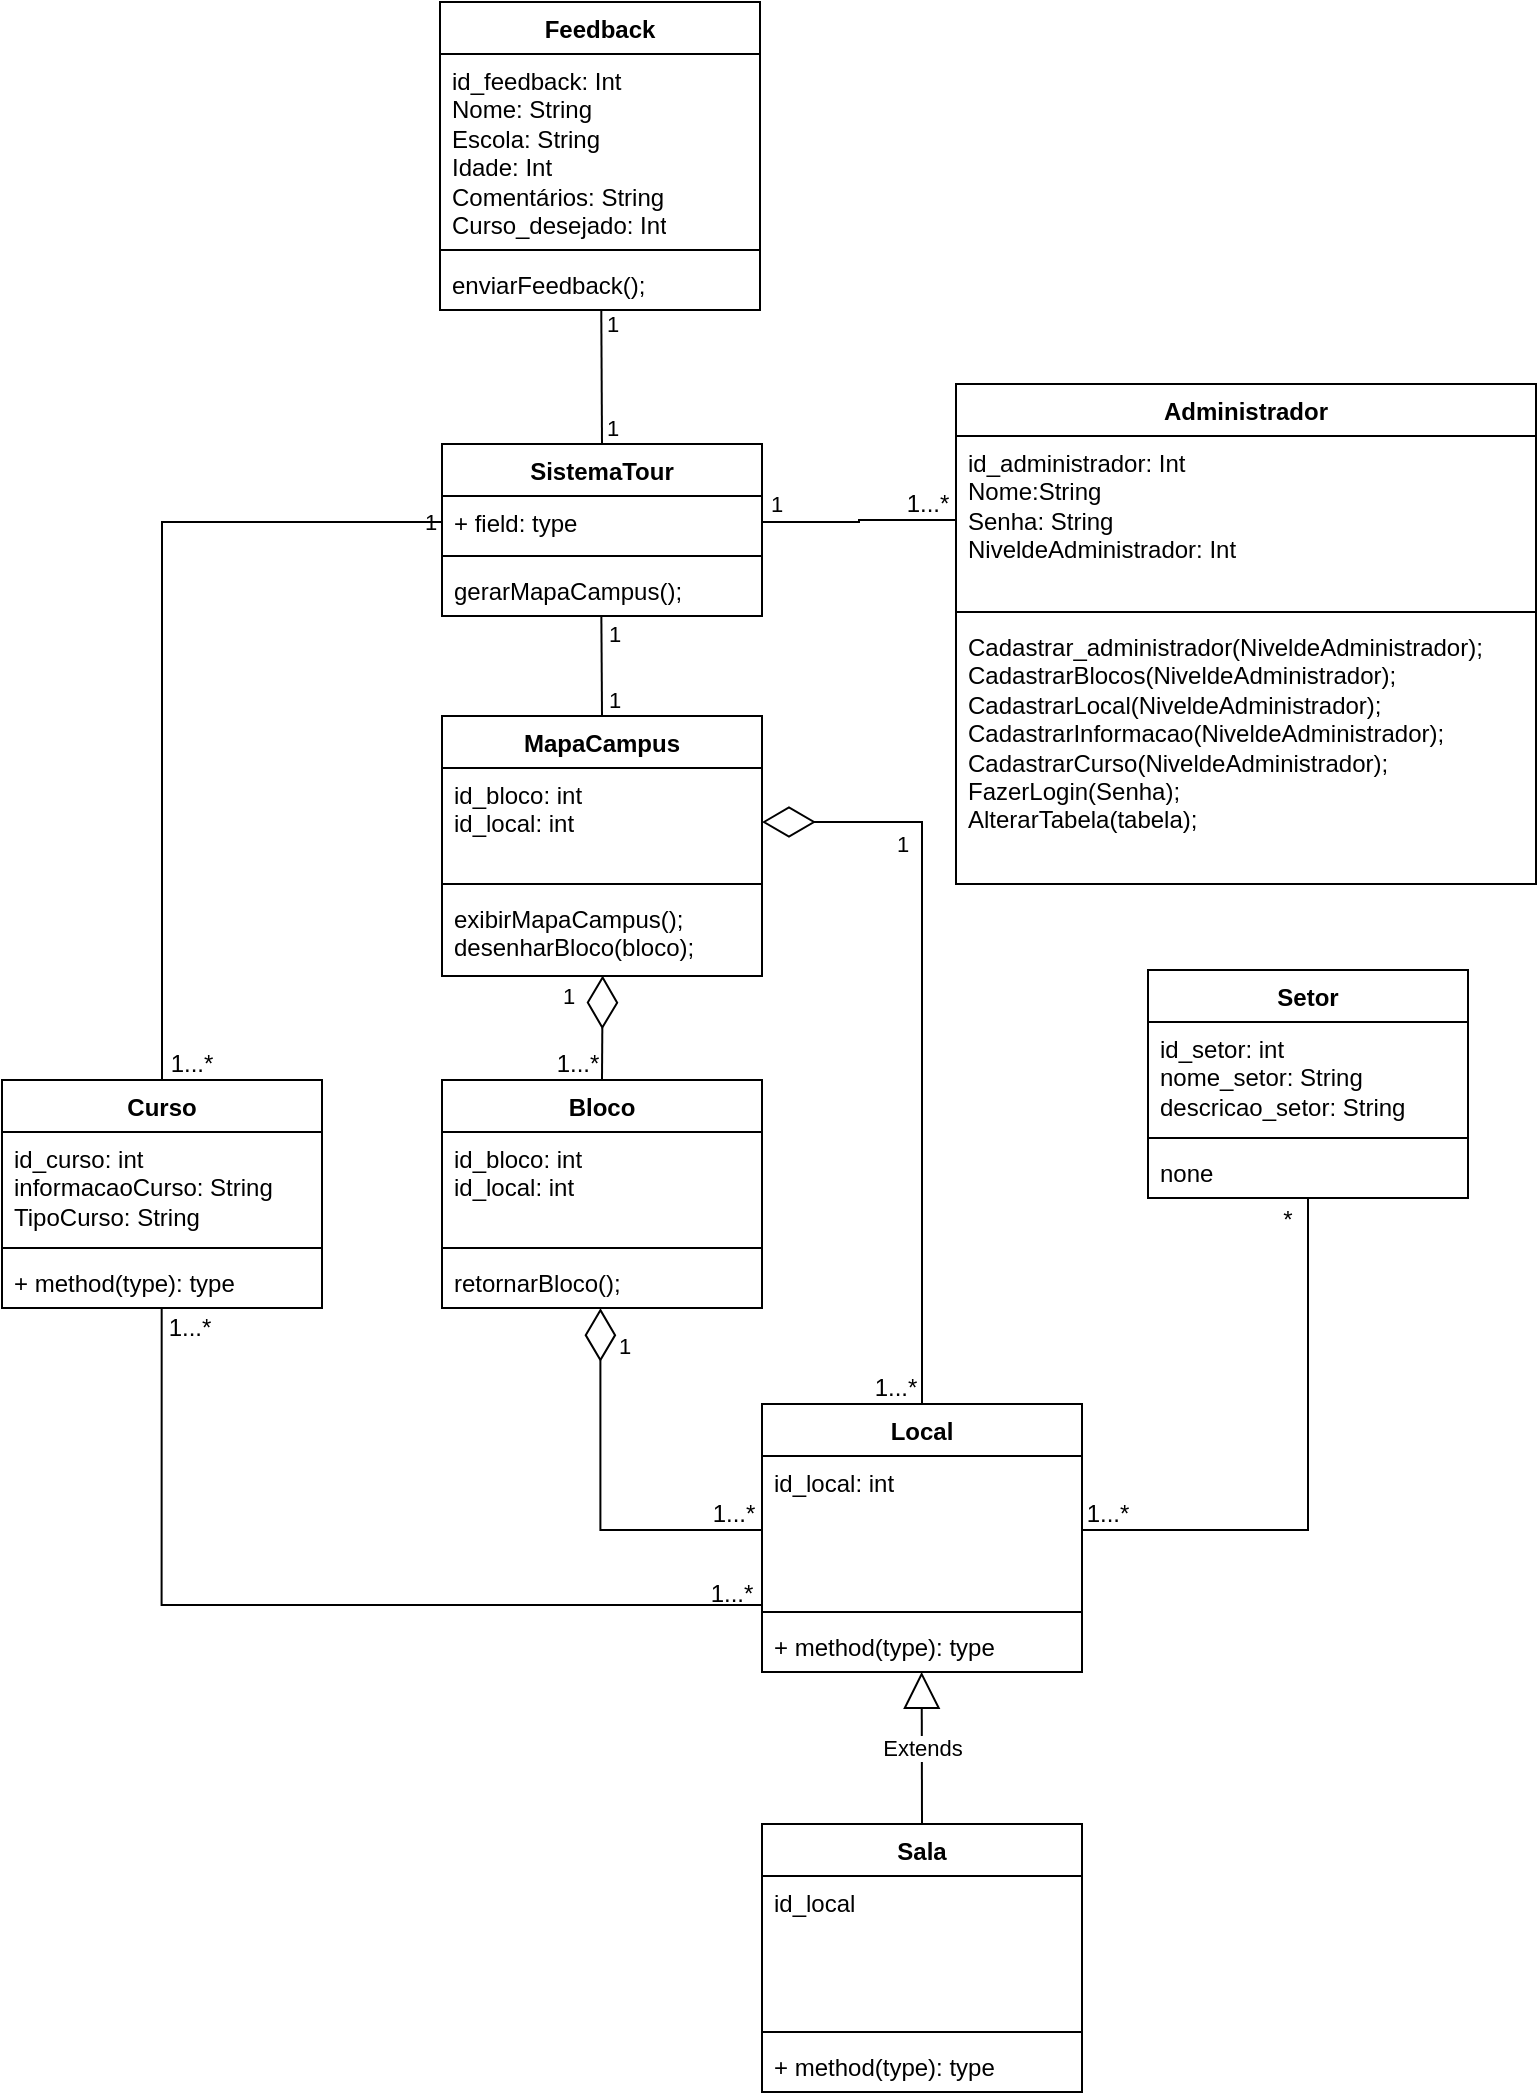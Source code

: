 <mxfile version="28.2.7">
  <diagram name="Página-1" id="T8NeWnYV7XDzeNkG8Wlj">
    <mxGraphModel dx="270" dy="572" grid="1" gridSize="10" guides="1" tooltips="1" connect="1" arrows="1" fold="1" page="1" pageScale="1" pageWidth="827" pageHeight="1169" math="0" shadow="0">
      <root>
        <mxCell id="0" />
        <mxCell id="1" parent="0" />
        <mxCell id="szu73-QwrFIz05RSeb18-1" value="Feedback" style="swimlane;fontStyle=1;align=center;verticalAlign=top;childLayout=stackLayout;horizontal=1;startSize=26;horizontalStack=0;resizeParent=1;resizeParentMax=0;resizeLast=0;collapsible=1;marginBottom=0;whiteSpace=wrap;html=1;" parent="1" vertex="1">
          <mxGeometry x="1076" y="62" width="160" height="154" as="geometry" />
        </mxCell>
        <mxCell id="szu73-QwrFIz05RSeb18-2" value="&lt;div&gt;&lt;font style=&quot;vertical-align: inherit;&quot; dir=&quot;auto&quot;&gt;&lt;font style=&quot;vertical-align: inherit;&quot; dir=&quot;auto&quot;&gt;id_feedback: Int&lt;/font&gt;&lt;/font&gt;&lt;/div&gt;&lt;font style=&quot;vertical-align: inherit;&quot; dir=&quot;auto&quot;&gt;&lt;font style=&quot;vertical-align: inherit;&quot; dir=&quot;auto&quot;&gt;Nome: String&lt;/font&gt;&lt;/font&gt;&lt;div&gt;&lt;font style=&quot;vertical-align: inherit;&quot; dir=&quot;auto&quot;&gt;&lt;font style=&quot;vertical-align: inherit;&quot; dir=&quot;auto&quot;&gt;Escola: String&lt;/font&gt;&lt;/font&gt;&lt;/div&gt;&lt;div&gt;&lt;font style=&quot;vertical-align: inherit;&quot; dir=&quot;auto&quot;&gt;&lt;font style=&quot;vertical-align: inherit;&quot; dir=&quot;auto&quot;&gt;Idade: Int&lt;/font&gt;&lt;/font&gt;&lt;/div&gt;&lt;div&gt;&lt;font style=&quot;vertical-align: inherit;&quot; dir=&quot;auto&quot;&gt;&lt;font style=&quot;vertical-align: inherit;&quot; dir=&quot;auto&quot;&gt;Comentários: String&lt;/font&gt;&lt;/font&gt;&lt;/div&gt;&lt;div&gt;&lt;font style=&quot;vertical-align: inherit;&quot; dir=&quot;auto&quot;&gt;&lt;font style=&quot;vertical-align: inherit;&quot; dir=&quot;auto&quot;&gt;Curso_desejado: Int&lt;/font&gt;&lt;/font&gt;&lt;/div&gt;" style="text;strokeColor=none;fillColor=none;align=left;verticalAlign=top;spacingLeft=4;spacingRight=4;overflow=hidden;rotatable=0;points=[[0,0.5],[1,0.5]];portConstraint=eastwest;whiteSpace=wrap;html=1;" parent="szu73-QwrFIz05RSeb18-1" vertex="1">
          <mxGeometry y="26" width="160" height="94" as="geometry" />
        </mxCell>
        <mxCell id="szu73-QwrFIz05RSeb18-3" value="" style="line;strokeWidth=1;fillColor=none;align=left;verticalAlign=middle;spacingTop=-1;spacingLeft=3;spacingRight=3;rotatable=0;labelPosition=right;points=[];portConstraint=eastwest;strokeColor=inherit;" parent="szu73-QwrFIz05RSeb18-1" vertex="1">
          <mxGeometry y="120" width="160" height="8" as="geometry" />
        </mxCell>
        <mxCell id="szu73-QwrFIz05RSeb18-4" value="enviarFeedback();" style="text;strokeColor=none;fillColor=none;align=left;verticalAlign=top;spacingLeft=4;spacingRight=4;overflow=hidden;rotatable=0;points=[[0,0.5],[1,0.5]];portConstraint=eastwest;whiteSpace=wrap;html=1;" parent="szu73-QwrFIz05RSeb18-1" vertex="1">
          <mxGeometry y="128" width="160" height="26" as="geometry" />
        </mxCell>
        <mxCell id="szu73-QwrFIz05RSeb18-5" value="Administrador" style="swimlane;fontStyle=1;align=center;verticalAlign=top;childLayout=stackLayout;horizontal=1;startSize=26;horizontalStack=0;resizeParent=1;resizeParentMax=0;resizeLast=0;collapsible=1;marginBottom=0;whiteSpace=wrap;html=1;" parent="1" vertex="1">
          <mxGeometry x="1334" y="253" width="290" height="250" as="geometry" />
        </mxCell>
        <mxCell id="szu73-QwrFIz05RSeb18-6" value="&lt;div&gt;id_administrador: Int&lt;/div&gt;&lt;div&gt;Nome:String&lt;/div&gt;Senha: String&lt;div&gt;NiveldeAdministrador: Int&lt;/div&gt;" style="text;strokeColor=none;fillColor=none;align=left;verticalAlign=top;spacingLeft=4;spacingRight=4;overflow=hidden;rotatable=0;points=[[0,0.5],[1,0.5]];portConstraint=eastwest;whiteSpace=wrap;html=1;" parent="szu73-QwrFIz05RSeb18-5" vertex="1">
          <mxGeometry y="26" width="290" height="84" as="geometry" />
        </mxCell>
        <mxCell id="szu73-QwrFIz05RSeb18-7" value="" style="line;strokeWidth=1;fillColor=none;align=left;verticalAlign=middle;spacingTop=-1;spacingLeft=3;spacingRight=3;rotatable=0;labelPosition=right;points=[];portConstraint=eastwest;strokeColor=inherit;" parent="szu73-QwrFIz05RSeb18-5" vertex="1">
          <mxGeometry y="110" width="290" height="8" as="geometry" />
        </mxCell>
        <mxCell id="szu73-QwrFIz05RSeb18-8" value="Cadastrar_administrador(NiveldeAdministrador);&lt;div&gt;CadastrarBlocos(&lt;span style=&quot;background-color: transparent; color: light-dark(rgb(0, 0, 0), rgb(255, 255, 255));&quot;&gt;NiveldeAdministrador&lt;/span&gt;&lt;span style=&quot;background-color: transparent; color: light-dark(rgb(0, 0, 0), rgb(255, 255, 255));&quot;&gt;);&lt;/span&gt;&lt;/div&gt;&lt;div&gt;CadastrarLocal(&lt;span style=&quot;background-color: transparent; color: light-dark(rgb(0, 0, 0), rgb(255, 255, 255));&quot;&gt;NiveldeAdministrador&lt;/span&gt;&lt;span style=&quot;background-color: transparent; color: light-dark(rgb(0, 0, 0), rgb(255, 255, 255));&quot;&gt;);&lt;/span&gt;&lt;/div&gt;&lt;div&gt;CadastrarInformacao(&lt;span style=&quot;background-color: transparent; color: light-dark(rgb(0, 0, 0), rgb(255, 255, 255));&quot;&gt;NiveldeAdministrador&lt;/span&gt;&lt;span style=&quot;background-color: transparent; color: light-dark(rgb(0, 0, 0), rgb(255, 255, 255));&quot;&gt;);&lt;/span&gt;&lt;/div&gt;&lt;div&gt;CadastrarCurso(&lt;span style=&quot;background-color: transparent; color: light-dark(rgb(0, 0, 0), rgb(255, 255, 255));&quot;&gt;NiveldeAdministrador&lt;/span&gt;&lt;span style=&quot;background-color: transparent; color: light-dark(rgb(0, 0, 0), rgb(255, 255, 255));&quot;&gt;);&lt;/span&gt;&lt;/div&gt;&lt;div&gt;FazerLogin(Senha);&lt;/div&gt;&lt;div&gt;AlterarTabela(tabela);&lt;/div&gt;" style="text;strokeColor=none;fillColor=none;align=left;verticalAlign=top;spacingLeft=4;spacingRight=4;overflow=hidden;rotatable=0;points=[[0,0.5],[1,0.5]];portConstraint=eastwest;whiteSpace=wrap;html=1;" parent="szu73-QwrFIz05RSeb18-5" vertex="1">
          <mxGeometry y="118" width="290" height="132" as="geometry" />
        </mxCell>
        <mxCell id="szu73-QwrFIz05RSeb18-9" value="Bloco" style="swimlane;fontStyle=1;align=center;verticalAlign=top;childLayout=stackLayout;horizontal=1;startSize=26;horizontalStack=0;resizeParent=1;resizeParentMax=0;resizeLast=0;collapsible=1;marginBottom=0;whiteSpace=wrap;html=1;" parent="1" vertex="1">
          <mxGeometry x="1077" y="601" width="160" height="114" as="geometry" />
        </mxCell>
        <mxCell id="szu73-QwrFIz05RSeb18-10" value="id_bloco: int&lt;div&gt;id_local: int&lt;/div&gt;" style="text;strokeColor=none;fillColor=none;align=left;verticalAlign=top;spacingLeft=4;spacingRight=4;overflow=hidden;rotatable=0;points=[[0,0.5],[1,0.5]];portConstraint=eastwest;whiteSpace=wrap;html=1;" parent="szu73-QwrFIz05RSeb18-9" vertex="1">
          <mxGeometry y="26" width="160" height="54" as="geometry" />
        </mxCell>
        <mxCell id="szu73-QwrFIz05RSeb18-11" value="" style="line;strokeWidth=1;fillColor=none;align=left;verticalAlign=middle;spacingTop=-1;spacingLeft=3;spacingRight=3;rotatable=0;labelPosition=right;points=[];portConstraint=eastwest;strokeColor=inherit;" parent="szu73-QwrFIz05RSeb18-9" vertex="1">
          <mxGeometry y="80" width="160" height="8" as="geometry" />
        </mxCell>
        <mxCell id="szu73-QwrFIz05RSeb18-12" value="retornarBloco();" style="text;strokeColor=none;fillColor=none;align=left;verticalAlign=top;spacingLeft=4;spacingRight=4;overflow=hidden;rotatable=0;points=[[0,0.5],[1,0.5]];portConstraint=eastwest;whiteSpace=wrap;html=1;" parent="szu73-QwrFIz05RSeb18-9" vertex="1">
          <mxGeometry y="88" width="160" height="26" as="geometry" />
        </mxCell>
        <mxCell id="szu73-QwrFIz05RSeb18-13" value="Local" style="swimlane;fontStyle=1;align=center;verticalAlign=top;childLayout=stackLayout;horizontal=1;startSize=26;horizontalStack=0;resizeParent=1;resizeParentMax=0;resizeLast=0;collapsible=1;marginBottom=0;whiteSpace=wrap;html=1;" parent="1" vertex="1">
          <mxGeometry x="1237" y="763" width="160" height="134" as="geometry" />
        </mxCell>
        <mxCell id="szu73-QwrFIz05RSeb18-14" value="id_local: int" style="text;strokeColor=none;fillColor=none;align=left;verticalAlign=top;spacingLeft=4;spacingRight=4;overflow=hidden;rotatable=0;points=[[0,0.5],[1,0.5]];portConstraint=eastwest;whiteSpace=wrap;html=1;" parent="szu73-QwrFIz05RSeb18-13" vertex="1">
          <mxGeometry y="26" width="160" height="74" as="geometry" />
        </mxCell>
        <mxCell id="szu73-QwrFIz05RSeb18-15" value="" style="line;strokeWidth=1;fillColor=none;align=left;verticalAlign=middle;spacingTop=-1;spacingLeft=3;spacingRight=3;rotatable=0;labelPosition=right;points=[];portConstraint=eastwest;strokeColor=inherit;" parent="szu73-QwrFIz05RSeb18-13" vertex="1">
          <mxGeometry y="100" width="160" height="8" as="geometry" />
        </mxCell>
        <mxCell id="szu73-QwrFIz05RSeb18-16" value="+ method(type): type" style="text;strokeColor=none;fillColor=none;align=left;verticalAlign=top;spacingLeft=4;spacingRight=4;overflow=hidden;rotatable=0;points=[[0,0.5],[1,0.5]];portConstraint=eastwest;whiteSpace=wrap;html=1;" parent="szu73-QwrFIz05RSeb18-13" vertex="1">
          <mxGeometry y="108" width="160" height="26" as="geometry" />
        </mxCell>
        <mxCell id="szu73-QwrFIz05RSeb18-17" value="Curso" style="swimlane;fontStyle=1;align=center;verticalAlign=top;childLayout=stackLayout;horizontal=1;startSize=26;horizontalStack=0;resizeParent=1;resizeParentMax=0;resizeLast=0;collapsible=1;marginBottom=0;whiteSpace=wrap;html=1;" parent="1" vertex="1">
          <mxGeometry x="857" y="601" width="160" height="114" as="geometry" />
        </mxCell>
        <mxCell id="szu73-QwrFIz05RSeb18-18" value="id_curso: int&lt;div&gt;informacaoCurso: String&lt;/div&gt;&lt;div&gt;TipoCurso: String&lt;/div&gt;" style="text;strokeColor=none;fillColor=none;align=left;verticalAlign=top;spacingLeft=4;spacingRight=4;overflow=hidden;rotatable=0;points=[[0,0.5],[1,0.5]];portConstraint=eastwest;whiteSpace=wrap;html=1;" parent="szu73-QwrFIz05RSeb18-17" vertex="1">
          <mxGeometry y="26" width="160" height="54" as="geometry" />
        </mxCell>
        <mxCell id="szu73-QwrFIz05RSeb18-19" value="" style="line;strokeWidth=1;fillColor=none;align=left;verticalAlign=middle;spacingTop=-1;spacingLeft=3;spacingRight=3;rotatable=0;labelPosition=right;points=[];portConstraint=eastwest;strokeColor=inherit;" parent="szu73-QwrFIz05RSeb18-17" vertex="1">
          <mxGeometry y="80" width="160" height="8" as="geometry" />
        </mxCell>
        <mxCell id="szu73-QwrFIz05RSeb18-20" value="+ method(type): type" style="text;strokeColor=none;fillColor=none;align=left;verticalAlign=top;spacingLeft=4;spacingRight=4;overflow=hidden;rotatable=0;points=[[0,0.5],[1,0.5]];portConstraint=eastwest;whiteSpace=wrap;html=1;" parent="szu73-QwrFIz05RSeb18-17" vertex="1">
          <mxGeometry y="88" width="160" height="26" as="geometry" />
        </mxCell>
        <mxCell id="aVy3ntr3a1J9s4EyfBJO-5" value="" style="endArrow=diamondThin;endFill=0;endSize=24;html=1;rounded=0;exitX=0.5;exitY=0;exitDx=0;exitDy=0;entryX=0.502;entryY=0.995;entryDx=0;entryDy=0;entryPerimeter=0;" edge="1" parent="1" source="szu73-QwrFIz05RSeb18-9" target="aVy3ntr3a1J9s4EyfBJO-9">
          <mxGeometry width="160" relative="1" as="geometry">
            <mxPoint x="467" y="613" as="sourcePoint" />
            <mxPoint x="1157.32" y="457.238" as="targetPoint" />
          </mxGeometry>
        </mxCell>
        <mxCell id="aVy3ntr3a1J9s4EyfBJO-10" value="1" style="edgeLabel;html=1;align=center;verticalAlign=middle;resizable=0;points=[];" vertex="1" connectable="0" parent="aVy3ntr3a1J9s4EyfBJO-5">
          <mxGeometry x="0.187" y="-1" relative="1" as="geometry">
            <mxPoint x="-18" y="-11" as="offset" />
          </mxGeometry>
        </mxCell>
        <mxCell id="aVy3ntr3a1J9s4EyfBJO-20" value="1" style="edgeLabel;html=1;align=center;verticalAlign=middle;resizable=0;points=[];" vertex="1" connectable="0" parent="aVy3ntr3a1J9s4EyfBJO-5">
          <mxGeometry x="0.187" y="-1" relative="1" as="geometry">
            <mxPoint x="10" y="164" as="offset" />
          </mxGeometry>
        </mxCell>
        <mxCell id="aVy3ntr3a1J9s4EyfBJO-41" value="1" style="edgeLabel;html=1;align=center;verticalAlign=middle;resizable=0;points=[];" vertex="1" connectable="0" parent="aVy3ntr3a1J9s4EyfBJO-5">
          <mxGeometry x="0.187" y="-1" relative="1" as="geometry">
            <mxPoint x="-87" y="-248" as="offset" />
          </mxGeometry>
        </mxCell>
        <mxCell id="aVy3ntr3a1J9s4EyfBJO-6" value="MapaCampus" style="swimlane;fontStyle=1;align=center;verticalAlign=top;childLayout=stackLayout;horizontal=1;startSize=26;horizontalStack=0;resizeParent=1;resizeParentMax=0;resizeLast=0;collapsible=1;marginBottom=0;whiteSpace=wrap;html=1;" vertex="1" parent="1">
          <mxGeometry x="1077" y="419" width="160" height="130" as="geometry" />
        </mxCell>
        <mxCell id="aVy3ntr3a1J9s4EyfBJO-7" value="id_bloco: int&lt;div&gt;id_local: int&lt;/div&gt;" style="text;strokeColor=none;fillColor=none;align=left;verticalAlign=top;spacingLeft=4;spacingRight=4;overflow=hidden;rotatable=0;points=[[0,0.5],[1,0.5]];portConstraint=eastwest;whiteSpace=wrap;html=1;" vertex="1" parent="aVy3ntr3a1J9s4EyfBJO-6">
          <mxGeometry y="26" width="160" height="54" as="geometry" />
        </mxCell>
        <mxCell id="aVy3ntr3a1J9s4EyfBJO-8" value="" style="line;strokeWidth=1;fillColor=none;align=left;verticalAlign=middle;spacingTop=-1;spacingLeft=3;spacingRight=3;rotatable=0;labelPosition=right;points=[];portConstraint=eastwest;strokeColor=inherit;" vertex="1" parent="aVy3ntr3a1J9s4EyfBJO-6">
          <mxGeometry y="80" width="160" height="8" as="geometry" />
        </mxCell>
        <mxCell id="aVy3ntr3a1J9s4EyfBJO-9" value="exibirMapaCampus();&lt;div&gt;desenharBloco(bloco);&lt;/div&gt;" style="text;strokeColor=none;fillColor=none;align=left;verticalAlign=top;spacingLeft=4;spacingRight=4;overflow=hidden;rotatable=0;points=[[0,0.5],[1,0.5]];portConstraint=eastwest;whiteSpace=wrap;html=1;" vertex="1" parent="aVy3ntr3a1J9s4EyfBJO-6">
          <mxGeometry y="88" width="160" height="42" as="geometry" />
        </mxCell>
        <mxCell id="aVy3ntr3a1J9s4EyfBJO-11" value="1...*" style="text;html=1;whiteSpace=wrap;strokeColor=none;fillColor=none;align=center;verticalAlign=middle;rounded=0;" vertex="1" parent="1">
          <mxGeometry x="1115" y="578" width="60" height="30" as="geometry" />
        </mxCell>
        <mxCell id="aVy3ntr3a1J9s4EyfBJO-12" value="Sala" style="swimlane;fontStyle=1;align=center;verticalAlign=top;childLayout=stackLayout;horizontal=1;startSize=26;horizontalStack=0;resizeParent=1;resizeParentMax=0;resizeLast=0;collapsible=1;marginBottom=0;whiteSpace=wrap;html=1;" vertex="1" parent="1">
          <mxGeometry x="1237" y="973" width="160" height="134" as="geometry" />
        </mxCell>
        <mxCell id="aVy3ntr3a1J9s4EyfBJO-13" value="id_local" style="text;strokeColor=none;fillColor=none;align=left;verticalAlign=top;spacingLeft=4;spacingRight=4;overflow=hidden;rotatable=0;points=[[0,0.5],[1,0.5]];portConstraint=eastwest;whiteSpace=wrap;html=1;" vertex="1" parent="aVy3ntr3a1J9s4EyfBJO-12">
          <mxGeometry y="26" width="160" height="74" as="geometry" />
        </mxCell>
        <mxCell id="aVy3ntr3a1J9s4EyfBJO-14" value="" style="line;strokeWidth=1;fillColor=none;align=left;verticalAlign=middle;spacingTop=-1;spacingLeft=3;spacingRight=3;rotatable=0;labelPosition=right;points=[];portConstraint=eastwest;strokeColor=inherit;" vertex="1" parent="aVy3ntr3a1J9s4EyfBJO-12">
          <mxGeometry y="100" width="160" height="8" as="geometry" />
        </mxCell>
        <mxCell id="aVy3ntr3a1J9s4EyfBJO-15" value="+ method(type): type" style="text;strokeColor=none;fillColor=none;align=left;verticalAlign=top;spacingLeft=4;spacingRight=4;overflow=hidden;rotatable=0;points=[[0,0.5],[1,0.5]];portConstraint=eastwest;whiteSpace=wrap;html=1;" vertex="1" parent="aVy3ntr3a1J9s4EyfBJO-12">
          <mxGeometry y="108" width="160" height="26" as="geometry" />
        </mxCell>
        <mxCell id="aVy3ntr3a1J9s4EyfBJO-16" value="Extends" style="endArrow=block;endSize=16;endFill=0;html=1;rounded=0;exitX=0.5;exitY=0;exitDx=0;exitDy=0;entryX=0.499;entryY=0.997;entryDx=0;entryDy=0;entryPerimeter=0;" edge="1" parent="1" source="aVy3ntr3a1J9s4EyfBJO-12" target="szu73-QwrFIz05RSeb18-16">
          <mxGeometry width="160" relative="1" as="geometry">
            <mxPoint x="1437" y="533" as="sourcePoint" />
            <mxPoint x="1597" y="533" as="targetPoint" />
          </mxGeometry>
        </mxCell>
        <mxCell id="aVy3ntr3a1J9s4EyfBJO-17" value="" style="endArrow=diamondThin;endFill=0;endSize=24;html=1;rounded=0;exitX=0;exitY=0.5;exitDx=0;exitDy=0;entryX=0.495;entryY=1.003;entryDx=0;entryDy=0;entryPerimeter=0;edgeStyle=orthogonalEdgeStyle;" edge="1" parent="1" source="szu73-QwrFIz05RSeb18-14" target="szu73-QwrFIz05RSeb18-12">
          <mxGeometry width="160" relative="1" as="geometry">
            <mxPoint x="1167" y="611" as="sourcePoint" />
            <mxPoint x="1167" y="455" as="targetPoint" />
          </mxGeometry>
        </mxCell>
        <mxCell id="aVy3ntr3a1J9s4EyfBJO-19" value="1...*" style="text;html=1;whiteSpace=wrap;strokeColor=none;fillColor=none;align=center;verticalAlign=middle;rounded=0;" vertex="1" parent="1">
          <mxGeometry x="1193" y="803" width="60" height="30" as="geometry" />
        </mxCell>
        <mxCell id="aVy3ntr3a1J9s4EyfBJO-21" value="" style="endArrow=diamondThin;endFill=0;endSize=24;html=1;rounded=0;entryX=1;entryY=0.5;entryDx=0;entryDy=0;edgeStyle=orthogonalEdgeStyle;exitX=0.5;exitY=0;exitDx=0;exitDy=0;" edge="1" parent="1" source="szu73-QwrFIz05RSeb18-13" target="aVy3ntr3a1J9s4EyfBJO-7">
          <mxGeometry width="160" relative="1" as="geometry">
            <mxPoint x="1317" y="803" as="sourcePoint" />
            <mxPoint x="1166" y="725" as="targetPoint" />
          </mxGeometry>
        </mxCell>
        <mxCell id="aVy3ntr3a1J9s4EyfBJO-22" value="1" style="edgeLabel;html=1;align=center;verticalAlign=middle;resizable=0;points=[];" vertex="1" connectable="0" parent="aVy3ntr3a1J9s4EyfBJO-21">
          <mxGeometry x="0.187" y="-1" relative="1" as="geometry">
            <mxPoint x="-11" y="-60" as="offset" />
          </mxGeometry>
        </mxCell>
        <mxCell id="aVy3ntr3a1J9s4EyfBJO-33" value="1" style="edgeLabel;html=1;align=center;verticalAlign=middle;resizable=0;points=[];" vertex="1" connectable="0" parent="aVy3ntr3a1J9s4EyfBJO-21">
          <mxGeometry x="0.187" y="-1" relative="1" as="geometry">
            <mxPoint x="-155" y="-165" as="offset" />
          </mxGeometry>
        </mxCell>
        <mxCell id="aVy3ntr3a1J9s4EyfBJO-34" value="1" style="edgeLabel;html=1;align=center;verticalAlign=middle;resizable=0;points=[];" vertex="1" connectable="0" parent="aVy3ntr3a1J9s4EyfBJO-21">
          <mxGeometry x="0.187" y="-1" relative="1" as="geometry">
            <mxPoint x="-155" y="-132" as="offset" />
          </mxGeometry>
        </mxCell>
        <mxCell id="aVy3ntr3a1J9s4EyfBJO-43" value="1" style="edgeLabel;html=1;align=center;verticalAlign=middle;resizable=0;points=[];" vertex="1" connectable="0" parent="aVy3ntr3a1J9s4EyfBJO-21">
          <mxGeometry x="0.187" y="-1" relative="1" as="geometry">
            <mxPoint x="-74" y="-230" as="offset" />
          </mxGeometry>
        </mxCell>
        <mxCell id="aVy3ntr3a1J9s4EyfBJO-46" value="1" style="edgeLabel;html=1;align=center;verticalAlign=middle;resizable=0;points=[];" vertex="1" connectable="0" parent="aVy3ntr3a1J9s4EyfBJO-21">
          <mxGeometry x="0.187" y="-1" relative="1" as="geometry">
            <mxPoint x="-156" y="-268" as="offset" />
          </mxGeometry>
        </mxCell>
        <mxCell id="aVy3ntr3a1J9s4EyfBJO-47" value="1" style="edgeLabel;html=1;align=center;verticalAlign=middle;resizable=0;points=[];" vertex="1" connectable="0" parent="aVy3ntr3a1J9s4EyfBJO-21">
          <mxGeometry x="0.187" y="-1" relative="1" as="geometry">
            <mxPoint x="-156" y="-320" as="offset" />
          </mxGeometry>
        </mxCell>
        <mxCell id="aVy3ntr3a1J9s4EyfBJO-24" value="1...*" style="text;html=1;whiteSpace=wrap;strokeColor=none;fillColor=none;align=center;verticalAlign=middle;rounded=0;" vertex="1" parent="1">
          <mxGeometry x="1274" y="740" width="60" height="30" as="geometry" />
        </mxCell>
        <mxCell id="aVy3ntr3a1J9s4EyfBJO-25" value="SistemaTour" style="swimlane;fontStyle=1;align=center;verticalAlign=top;childLayout=stackLayout;horizontal=1;startSize=26;horizontalStack=0;resizeParent=1;resizeParentMax=0;resizeLast=0;collapsible=1;marginBottom=0;whiteSpace=wrap;html=1;" vertex="1" parent="1">
          <mxGeometry x="1077" y="283" width="160" height="86" as="geometry" />
        </mxCell>
        <mxCell id="aVy3ntr3a1J9s4EyfBJO-26" value="+ field: type" style="text;strokeColor=none;fillColor=none;align=left;verticalAlign=top;spacingLeft=4;spacingRight=4;overflow=hidden;rotatable=0;points=[[0,0.5],[1,0.5]];portConstraint=eastwest;whiteSpace=wrap;html=1;" vertex="1" parent="aVy3ntr3a1J9s4EyfBJO-25">
          <mxGeometry y="26" width="160" height="26" as="geometry" />
        </mxCell>
        <mxCell id="aVy3ntr3a1J9s4EyfBJO-27" value="" style="line;strokeWidth=1;fillColor=none;align=left;verticalAlign=middle;spacingTop=-1;spacingLeft=3;spacingRight=3;rotatable=0;labelPosition=right;points=[];portConstraint=eastwest;strokeColor=inherit;" vertex="1" parent="aVy3ntr3a1J9s4EyfBJO-25">
          <mxGeometry y="52" width="160" height="8" as="geometry" />
        </mxCell>
        <mxCell id="aVy3ntr3a1J9s4EyfBJO-28" value="gerarMapaCampus();" style="text;strokeColor=none;fillColor=none;align=left;verticalAlign=top;spacingLeft=4;spacingRight=4;overflow=hidden;rotatable=0;points=[[0,0.5],[1,0.5]];portConstraint=eastwest;whiteSpace=wrap;html=1;" vertex="1" parent="aVy3ntr3a1J9s4EyfBJO-25">
          <mxGeometry y="60" width="160" height="26" as="geometry" />
        </mxCell>
        <mxCell id="aVy3ntr3a1J9s4EyfBJO-30" value="" style="endArrow=none;html=1;rounded=0;exitX=0.5;exitY=0;exitDx=0;exitDy=0;entryX=0.498;entryY=1;entryDx=0;entryDy=0;entryPerimeter=0;" edge="1" parent="1" source="aVy3ntr3a1J9s4EyfBJO-6" target="aVy3ntr3a1J9s4EyfBJO-28">
          <mxGeometry relative="1" as="geometry">
            <mxPoint x="1077" y="513" as="sourcePoint" />
            <mxPoint x="1237" y="513" as="targetPoint" />
          </mxGeometry>
        </mxCell>
        <mxCell id="aVy3ntr3a1J9s4EyfBJO-36" value="" style="endArrow=none;html=1;rounded=0;exitX=0;exitY=0.75;exitDx=0;exitDy=0;entryX=0.499;entryY=1.003;entryDx=0;entryDy=0;entryPerimeter=0;edgeStyle=orthogonalEdgeStyle;" edge="1" parent="1" source="szu73-QwrFIz05RSeb18-13" target="szu73-QwrFIz05RSeb18-20">
          <mxGeometry relative="1" as="geometry">
            <mxPoint x="1167" y="429" as="sourcePoint" />
            <mxPoint x="1167" y="379" as="targetPoint" />
          </mxGeometry>
        </mxCell>
        <mxCell id="aVy3ntr3a1J9s4EyfBJO-37" value="1...*" style="text;html=1;whiteSpace=wrap;strokeColor=none;fillColor=none;align=center;verticalAlign=middle;rounded=0;" vertex="1" parent="1">
          <mxGeometry x="921" y="710" width="60" height="30" as="geometry" />
        </mxCell>
        <mxCell id="aVy3ntr3a1J9s4EyfBJO-38" value="1...*" style="text;html=1;whiteSpace=wrap;strokeColor=none;fillColor=none;align=center;verticalAlign=middle;rounded=0;" vertex="1" parent="1">
          <mxGeometry x="1192" y="843" width="60" height="30" as="geometry" />
        </mxCell>
        <mxCell id="aVy3ntr3a1J9s4EyfBJO-39" value="" style="endArrow=none;html=1;rounded=0;exitX=0;exitY=0.5;exitDx=0;exitDy=0;entryX=0.5;entryY=0;entryDx=0;entryDy=0;edgeStyle=orthogonalEdgeStyle;" edge="1" parent="1" source="aVy3ntr3a1J9s4EyfBJO-26" target="szu73-QwrFIz05RSeb18-17">
          <mxGeometry relative="1" as="geometry">
            <mxPoint x="1247" y="873" as="sourcePoint" />
            <mxPoint x="947" y="725" as="targetPoint" />
          </mxGeometry>
        </mxCell>
        <mxCell id="aVy3ntr3a1J9s4EyfBJO-40" value="1...*" style="text;html=1;whiteSpace=wrap;strokeColor=none;fillColor=none;align=center;verticalAlign=middle;rounded=0;" vertex="1" parent="1">
          <mxGeometry x="922" y="578" width="60" height="30" as="geometry" />
        </mxCell>
        <mxCell id="aVy3ntr3a1J9s4EyfBJO-42" value="" style="endArrow=none;html=1;rounded=0;exitX=0;exitY=0.5;exitDx=0;exitDy=0;entryX=1;entryY=0.5;entryDx=0;entryDy=0;edgeStyle=orthogonalEdgeStyle;" edge="1" parent="1" source="szu73-QwrFIz05RSeb18-6" target="aVy3ntr3a1J9s4EyfBJO-26">
          <mxGeometry relative="1" as="geometry">
            <mxPoint x="1167" y="429" as="sourcePoint" />
            <mxPoint x="1167" y="379" as="targetPoint" />
          </mxGeometry>
        </mxCell>
        <mxCell id="aVy3ntr3a1J9s4EyfBJO-44" value="1...*" style="text;html=1;whiteSpace=wrap;strokeColor=none;fillColor=none;align=center;verticalAlign=middle;rounded=0;" vertex="1" parent="1">
          <mxGeometry x="1290" y="298" width="60" height="30" as="geometry" />
        </mxCell>
        <mxCell id="aVy3ntr3a1J9s4EyfBJO-45" value="" style="endArrow=none;html=1;rounded=0;exitX=0.5;exitY=0;exitDx=0;exitDy=0;entryX=0.504;entryY=0.997;entryDx=0;entryDy=0;entryPerimeter=0;" edge="1" parent="1" source="aVy3ntr3a1J9s4EyfBJO-25" target="szu73-QwrFIz05RSeb18-4">
          <mxGeometry relative="1" as="geometry">
            <mxPoint x="1167" y="429" as="sourcePoint" />
            <mxPoint x="1167" y="379" as="targetPoint" />
          </mxGeometry>
        </mxCell>
        <mxCell id="aVy3ntr3a1J9s4EyfBJO-52" value="Setor" style="swimlane;fontStyle=1;align=center;verticalAlign=top;childLayout=stackLayout;horizontal=1;startSize=26;horizontalStack=0;resizeParent=1;resizeParentMax=0;resizeLast=0;collapsible=1;marginBottom=0;whiteSpace=wrap;html=1;" vertex="1" parent="1">
          <mxGeometry x="1430" y="546" width="160" height="114" as="geometry" />
        </mxCell>
        <mxCell id="aVy3ntr3a1J9s4EyfBJO-53" value="id_setor: int&lt;div&gt;nome_setor: String&lt;/div&gt;&lt;div&gt;descricao_setor: String&lt;/div&gt;" style="text;strokeColor=none;fillColor=none;align=left;verticalAlign=top;spacingLeft=4;spacingRight=4;overflow=hidden;rotatable=0;points=[[0,0.5],[1,0.5]];portConstraint=eastwest;whiteSpace=wrap;html=1;" vertex="1" parent="aVy3ntr3a1J9s4EyfBJO-52">
          <mxGeometry y="26" width="160" height="54" as="geometry" />
        </mxCell>
        <mxCell id="aVy3ntr3a1J9s4EyfBJO-54" value="" style="line;strokeWidth=1;fillColor=none;align=left;verticalAlign=middle;spacingTop=-1;spacingLeft=3;spacingRight=3;rotatable=0;labelPosition=right;points=[];portConstraint=eastwest;strokeColor=inherit;" vertex="1" parent="aVy3ntr3a1J9s4EyfBJO-52">
          <mxGeometry y="80" width="160" height="8" as="geometry" />
        </mxCell>
        <mxCell id="aVy3ntr3a1J9s4EyfBJO-55" value="none" style="text;strokeColor=none;fillColor=none;align=left;verticalAlign=top;spacingLeft=4;spacingRight=4;overflow=hidden;rotatable=0;points=[[0,0.5],[1,0.5]];portConstraint=eastwest;whiteSpace=wrap;html=1;" vertex="1" parent="aVy3ntr3a1J9s4EyfBJO-52">
          <mxGeometry y="88" width="160" height="26" as="geometry" />
        </mxCell>
        <mxCell id="aVy3ntr3a1J9s4EyfBJO-56" value="" style="endArrow=none;html=1;rounded=0;exitX=1;exitY=0.5;exitDx=0;exitDy=0;entryX=0.5;entryY=1;entryDx=0;entryDy=0;entryPerimeter=0;edgeStyle=orthogonalEdgeStyle;" edge="1" parent="1" source="szu73-QwrFIz05RSeb18-14" target="aVy3ntr3a1J9s4EyfBJO-55">
          <mxGeometry relative="1" as="geometry">
            <mxPoint x="1247" y="874" as="sourcePoint" />
            <mxPoint x="947" y="725" as="targetPoint" />
          </mxGeometry>
        </mxCell>
        <mxCell id="aVy3ntr3a1J9s4EyfBJO-57" value="1...*" style="text;html=1;whiteSpace=wrap;strokeColor=none;fillColor=none;align=center;verticalAlign=middle;rounded=0;" vertex="1" parent="1">
          <mxGeometry x="1380" y="803" width="60" height="30" as="geometry" />
        </mxCell>
        <mxCell id="aVy3ntr3a1J9s4EyfBJO-58" value="*" style="text;html=1;whiteSpace=wrap;strokeColor=none;fillColor=none;align=center;verticalAlign=middle;rounded=0;" vertex="1" parent="1">
          <mxGeometry x="1470" y="656" width="60" height="30" as="geometry" />
        </mxCell>
      </root>
    </mxGraphModel>
  </diagram>
</mxfile>
